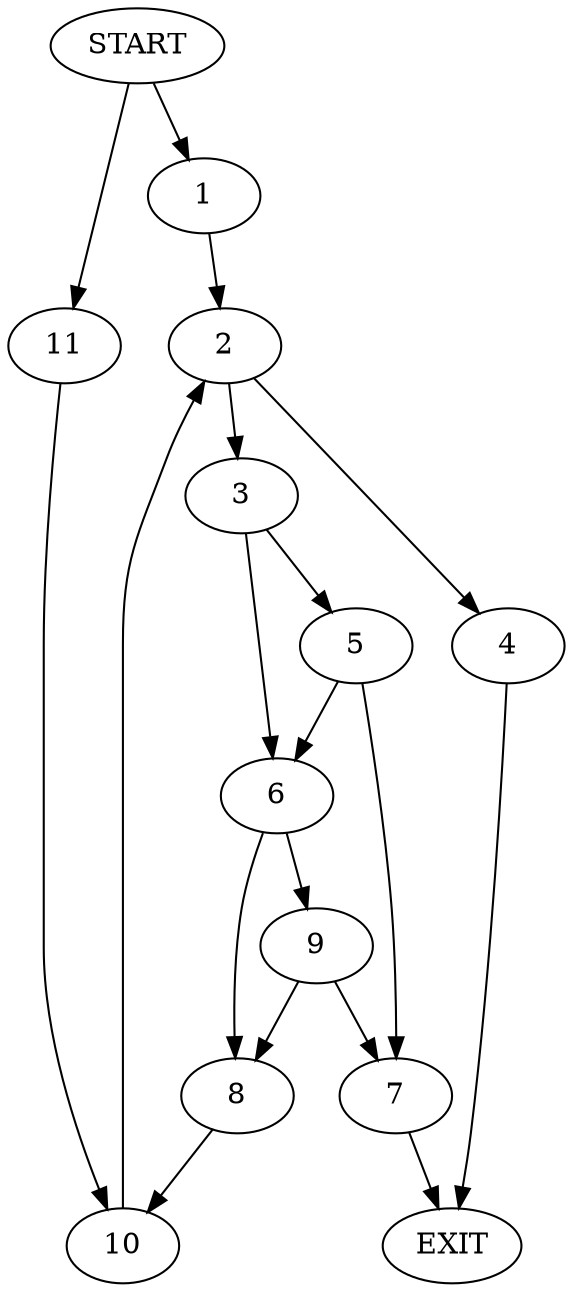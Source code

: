 digraph {
0 [label="START"]
12 [label="EXIT"]
0 -> 1
1 -> 2
2 -> 3
2 -> 4
3 -> 5
3 -> 6
4 -> 12
5 -> 6
5 -> 7
6 -> 8
6 -> 9
7 -> 12
8 -> 10
9 -> 8
9 -> 7
10 -> 2
0 -> 11
11 -> 10
}
